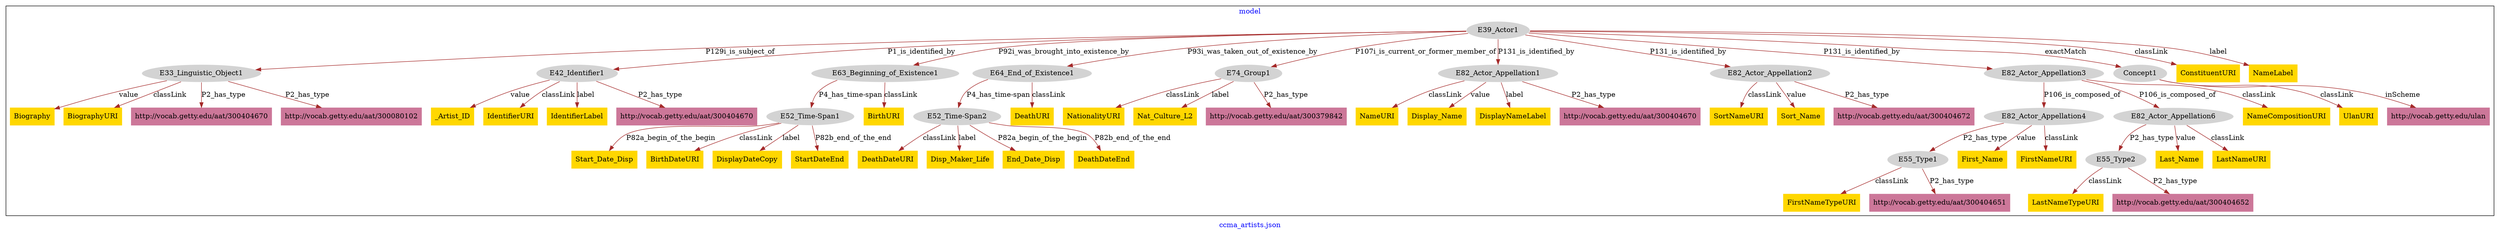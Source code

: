 digraph n0 {
fontcolor="blue"
remincross="true"
label="ccma_artists.json"
subgraph cluster {
label="model"
n2[style="filled",color="white",fillcolor="lightgray",label="E39_Actor1"];
n3[style="filled",color="white",fillcolor="lightgray",label="E33_Linguistic_Object1"];
n4[style="filled",color="white",fillcolor="lightgray",label="E42_Identifier1"];
n5[style="filled",color="white",fillcolor="lightgray",label="E63_Beginning_of_Existence1"];
n6[style="filled",color="white",fillcolor="lightgray",label="E64_End_of_Existence1"];
n7[style="filled",color="white",fillcolor="lightgray",label="E74_Group1"];
n8[style="filled",color="white",fillcolor="lightgray",label="E82_Actor_Appellation1"];
n9[style="filled",color="white",fillcolor="lightgray",label="E82_Actor_Appellation2"];
n10[style="filled",color="white",fillcolor="lightgray",label="E82_Actor_Appellation3"];
n11[style="filled",color="white",fillcolor="lightgray",label="Concept1"];
n12[style="filled",color="white",fillcolor="lightgray",label="E52_Time-Span1"];
n13[style="filled",color="white",fillcolor="lightgray",label="E52_Time-Span2"];
n14[style="filled",color="white",fillcolor="lightgray",label="E82_Actor_Appellation4"];
n15[style="filled",color="white",fillcolor="lightgray",label="E82_Actor_Appellation6"];
n16[style="filled",color="white",fillcolor="lightgray",label="E55_Type1"];
n17[style="filled",color="white",fillcolor="lightgray",label="E55_Type2"];
n18[shape="plaintext",style="filled",fillcolor="gold",label="First_Name"];
n19[shape="plaintext",style="filled",fillcolor="gold",label="Last_Name"];
n20[shape="plaintext",style="filled",fillcolor="gold",label="Start_Date_Disp"];
n21[shape="plaintext",style="filled",fillcolor="gold",label="UlanURI"];
n22[shape="plaintext",style="filled",fillcolor="gold",label="Biography"];
n23[shape="plaintext",style="filled",fillcolor="gold",label="BiographyURI"];
n24[shape="plaintext",style="filled",fillcolor="gold",label="DeathURI"];
n25[shape="plaintext",style="filled",fillcolor="gold",label="ConstituentURI"];
n26[shape="plaintext",style="filled",fillcolor="gold",label="_Artist_ID"];
n27[shape="plaintext",style="filled",fillcolor="gold",label="DeathDateURI"];
n28[shape="plaintext",style="filled",fillcolor="gold",label="LastNameURI"];
n29[shape="plaintext",style="filled",fillcolor="gold",label="IdentifierURI"];
n30[shape="plaintext",style="filled",fillcolor="gold",label="NameCompositionURI"];
n31[shape="plaintext",style="filled",fillcolor="gold",label="SortNameURI"];
n32[shape="plaintext",style="filled",fillcolor="gold",label="Disp_Maker_Life"];
n33[shape="plaintext",style="filled",fillcolor="gold",label="LastNameTypeURI"];
n34[shape="plaintext",style="filled",fillcolor="gold",label="BirthURI"];
n35[shape="plaintext",style="filled",fillcolor="gold",label="FirstNameTypeURI"];
n36[shape="plaintext",style="filled",fillcolor="gold",label="IdentifierLabel"];
n37[shape="plaintext",style="filled",fillcolor="gold",label="NationalityURI"];
n38[shape="plaintext",style="filled",fillcolor="gold",label="NameURI"];
n39[shape="plaintext",style="filled",fillcolor="gold",label="Sort_Name"];
n40[shape="plaintext",style="filled",fillcolor="gold",label="Nat_Culture_L2"];
n41[shape="plaintext",style="filled",fillcolor="gold",label="BirthDateURI"];
n42[shape="plaintext",style="filled",fillcolor="gold",label="End_Date_Disp"];
n43[shape="plaintext",style="filled",fillcolor="gold",label="FirstNameURI"];
n44[shape="plaintext",style="filled",fillcolor="gold",label="DisplayDateCopy"];
n45[shape="plaintext",style="filled",fillcolor="gold",label="Display_Name"];
n46[shape="plaintext",style="filled",fillcolor="gold",label="DeathDateEnd"];
n47[shape="plaintext",style="filled",fillcolor="gold",label="NameLabel"];
n48[shape="plaintext",style="filled",fillcolor="gold",label="StartDateEnd"];
n49[shape="plaintext",style="filled",fillcolor="gold",label="DisplayNameLabel"];
n50[shape="plaintext",style="filled",fillcolor="#CC7799",label="http://vocab.getty.edu/aat/300404670"];
n51[shape="plaintext",style="filled",fillcolor="#CC7799",label="http://vocab.getty.edu/aat/300080102"];
n52[shape="plaintext",style="filled",fillcolor="#CC7799",label="http://vocab.getty.edu/aat/300404672"];
n53[shape="plaintext",style="filled",fillcolor="#CC7799",label="http://vocab.getty.edu/aat/300404670"];
n54[shape="plaintext",style="filled",fillcolor="#CC7799",label="http://vocab.getty.edu/aat/300379842"];
n55[shape="plaintext",style="filled",fillcolor="#CC7799",label="http://vocab.getty.edu/aat/300404651"];
n56[shape="plaintext",style="filled",fillcolor="#CC7799",label="http://vocab.getty.edu/aat/300404652"];
n57[shape="plaintext",style="filled",fillcolor="#CC7799",label="http://vocab.getty.edu/aat/300404670"];
n58[shape="plaintext",style="filled",fillcolor="#CC7799",label="http://vocab.getty.edu/ulan"];
}
n2 -> n3[color="brown",fontcolor="black",label="P129i_is_subject_of"]
n2 -> n4[color="brown",fontcolor="black",label="P1_is_identified_by"]
n2 -> n5[color="brown",fontcolor="black",label="P92i_was_brought_into_existence_by"]
n2 -> n6[color="brown",fontcolor="black",label="P93i_was_taken_out_of_existence_by"]
n2 -> n7[color="brown",fontcolor="black",label="P107i_is_current_or_former_member_of"]
n2 -> n8[color="brown",fontcolor="black",label="P131_is_identified_by"]
n2 -> n9[color="brown",fontcolor="black",label="P131_is_identified_by"]
n2 -> n10[color="brown",fontcolor="black",label="P131_is_identified_by"]
n2 -> n11[color="brown",fontcolor="black",label="exactMatch"]
n5 -> n12[color="brown",fontcolor="black",label="P4_has_time-span"]
n6 -> n13[color="brown",fontcolor="black",label="P4_has_time-span"]
n10 -> n14[color="brown",fontcolor="black",label="P106_is_composed_of"]
n10 -> n15[color="brown",fontcolor="black",label="P106_is_composed_of"]
n14 -> n16[color="brown",fontcolor="black",label="P2_has_type"]
n15 -> n17[color="brown",fontcolor="black",label="P2_has_type"]
n14 -> n18[color="brown",fontcolor="black",label="value"]
n15 -> n19[color="brown",fontcolor="black",label="value"]
n12 -> n20[color="brown",fontcolor="black",label="P82a_begin_of_the_begin"]
n11 -> n21[color="brown",fontcolor="black",label="classLink"]
n3 -> n22[color="brown",fontcolor="black",label="value"]
n3 -> n23[color="brown",fontcolor="black",label="classLink"]
n6 -> n24[color="brown",fontcolor="black",label="classLink"]
n2 -> n25[color="brown",fontcolor="black",label="classLink"]
n4 -> n26[color="brown",fontcolor="black",label="value"]
n13 -> n27[color="brown",fontcolor="black",label="classLink"]
n15 -> n28[color="brown",fontcolor="black",label="classLink"]
n4 -> n29[color="brown",fontcolor="black",label="classLink"]
n10 -> n30[color="brown",fontcolor="black",label="classLink"]
n9 -> n31[color="brown",fontcolor="black",label="classLink"]
n13 -> n32[color="brown",fontcolor="black",label="label"]
n17 -> n33[color="brown",fontcolor="black",label="classLink"]
n5 -> n34[color="brown",fontcolor="black",label="classLink"]
n16 -> n35[color="brown",fontcolor="black",label="classLink"]
n4 -> n36[color="brown",fontcolor="black",label="label"]
n7 -> n37[color="brown",fontcolor="black",label="classLink"]
n8 -> n38[color="brown",fontcolor="black",label="classLink"]
n9 -> n39[color="brown",fontcolor="black",label="value"]
n7 -> n40[color="brown",fontcolor="black",label="label"]
n12 -> n41[color="brown",fontcolor="black",label="classLink"]
n13 -> n42[color="brown",fontcolor="black",label="P82a_begin_of_the_begin"]
n14 -> n43[color="brown",fontcolor="black",label="classLink"]
n12 -> n44[color="brown",fontcolor="black",label="label"]
n8 -> n45[color="brown",fontcolor="black",label="value"]
n13 -> n46[color="brown",fontcolor="black",label="P82b_end_of_the_end"]
n2 -> n47[color="brown",fontcolor="black",label="label"]
n12 -> n48[color="brown",fontcolor="black",label="P82b_end_of_the_end"]
n8 -> n49[color="brown",fontcolor="black",label="label"]
n3 -> n50[color="brown",fontcolor="black",label="P2_has_type"]
n3 -> n51[color="brown",fontcolor="black",label="P2_has_type"]
n9 -> n52[color="brown",fontcolor="black",label="P2_has_type"]
n4 -> n53[color="brown",fontcolor="black",label="P2_has_type"]
n7 -> n54[color="brown",fontcolor="black",label="P2_has_type"]
n16 -> n55[color="brown",fontcolor="black",label="P2_has_type"]
n17 -> n56[color="brown",fontcolor="black",label="P2_has_type"]
n8 -> n57[color="brown",fontcolor="black",label="P2_has_type"]
n11 -> n58[color="brown",fontcolor="black",label="inScheme"]
}
